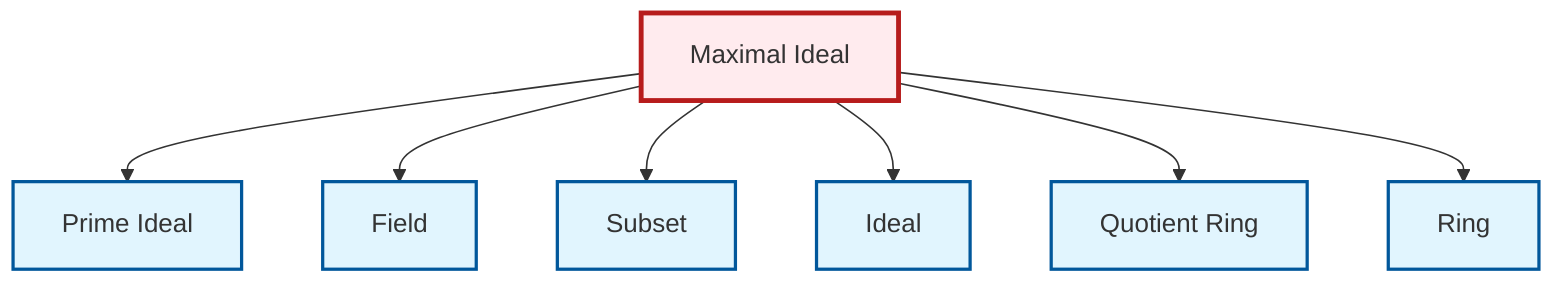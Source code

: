 graph TD
    classDef definition fill:#e1f5fe,stroke:#01579b,stroke-width:2px
    classDef theorem fill:#f3e5f5,stroke:#4a148c,stroke-width:2px
    classDef axiom fill:#fff3e0,stroke:#e65100,stroke-width:2px
    classDef example fill:#e8f5e9,stroke:#1b5e20,stroke-width:2px
    classDef current fill:#ffebee,stroke:#b71c1c,stroke-width:3px
    def-maximal-ideal["Maximal Ideal"]:::definition
    def-ideal["Ideal"]:::definition
    def-subset["Subset"]:::definition
    def-prime-ideal["Prime Ideal"]:::definition
    def-ring["Ring"]:::definition
    def-quotient-ring["Quotient Ring"]:::definition
    def-field["Field"]:::definition
    def-maximal-ideal --> def-prime-ideal
    def-maximal-ideal --> def-field
    def-maximal-ideal --> def-subset
    def-maximal-ideal --> def-ideal
    def-maximal-ideal --> def-quotient-ring
    def-maximal-ideal --> def-ring
    class def-maximal-ideal current